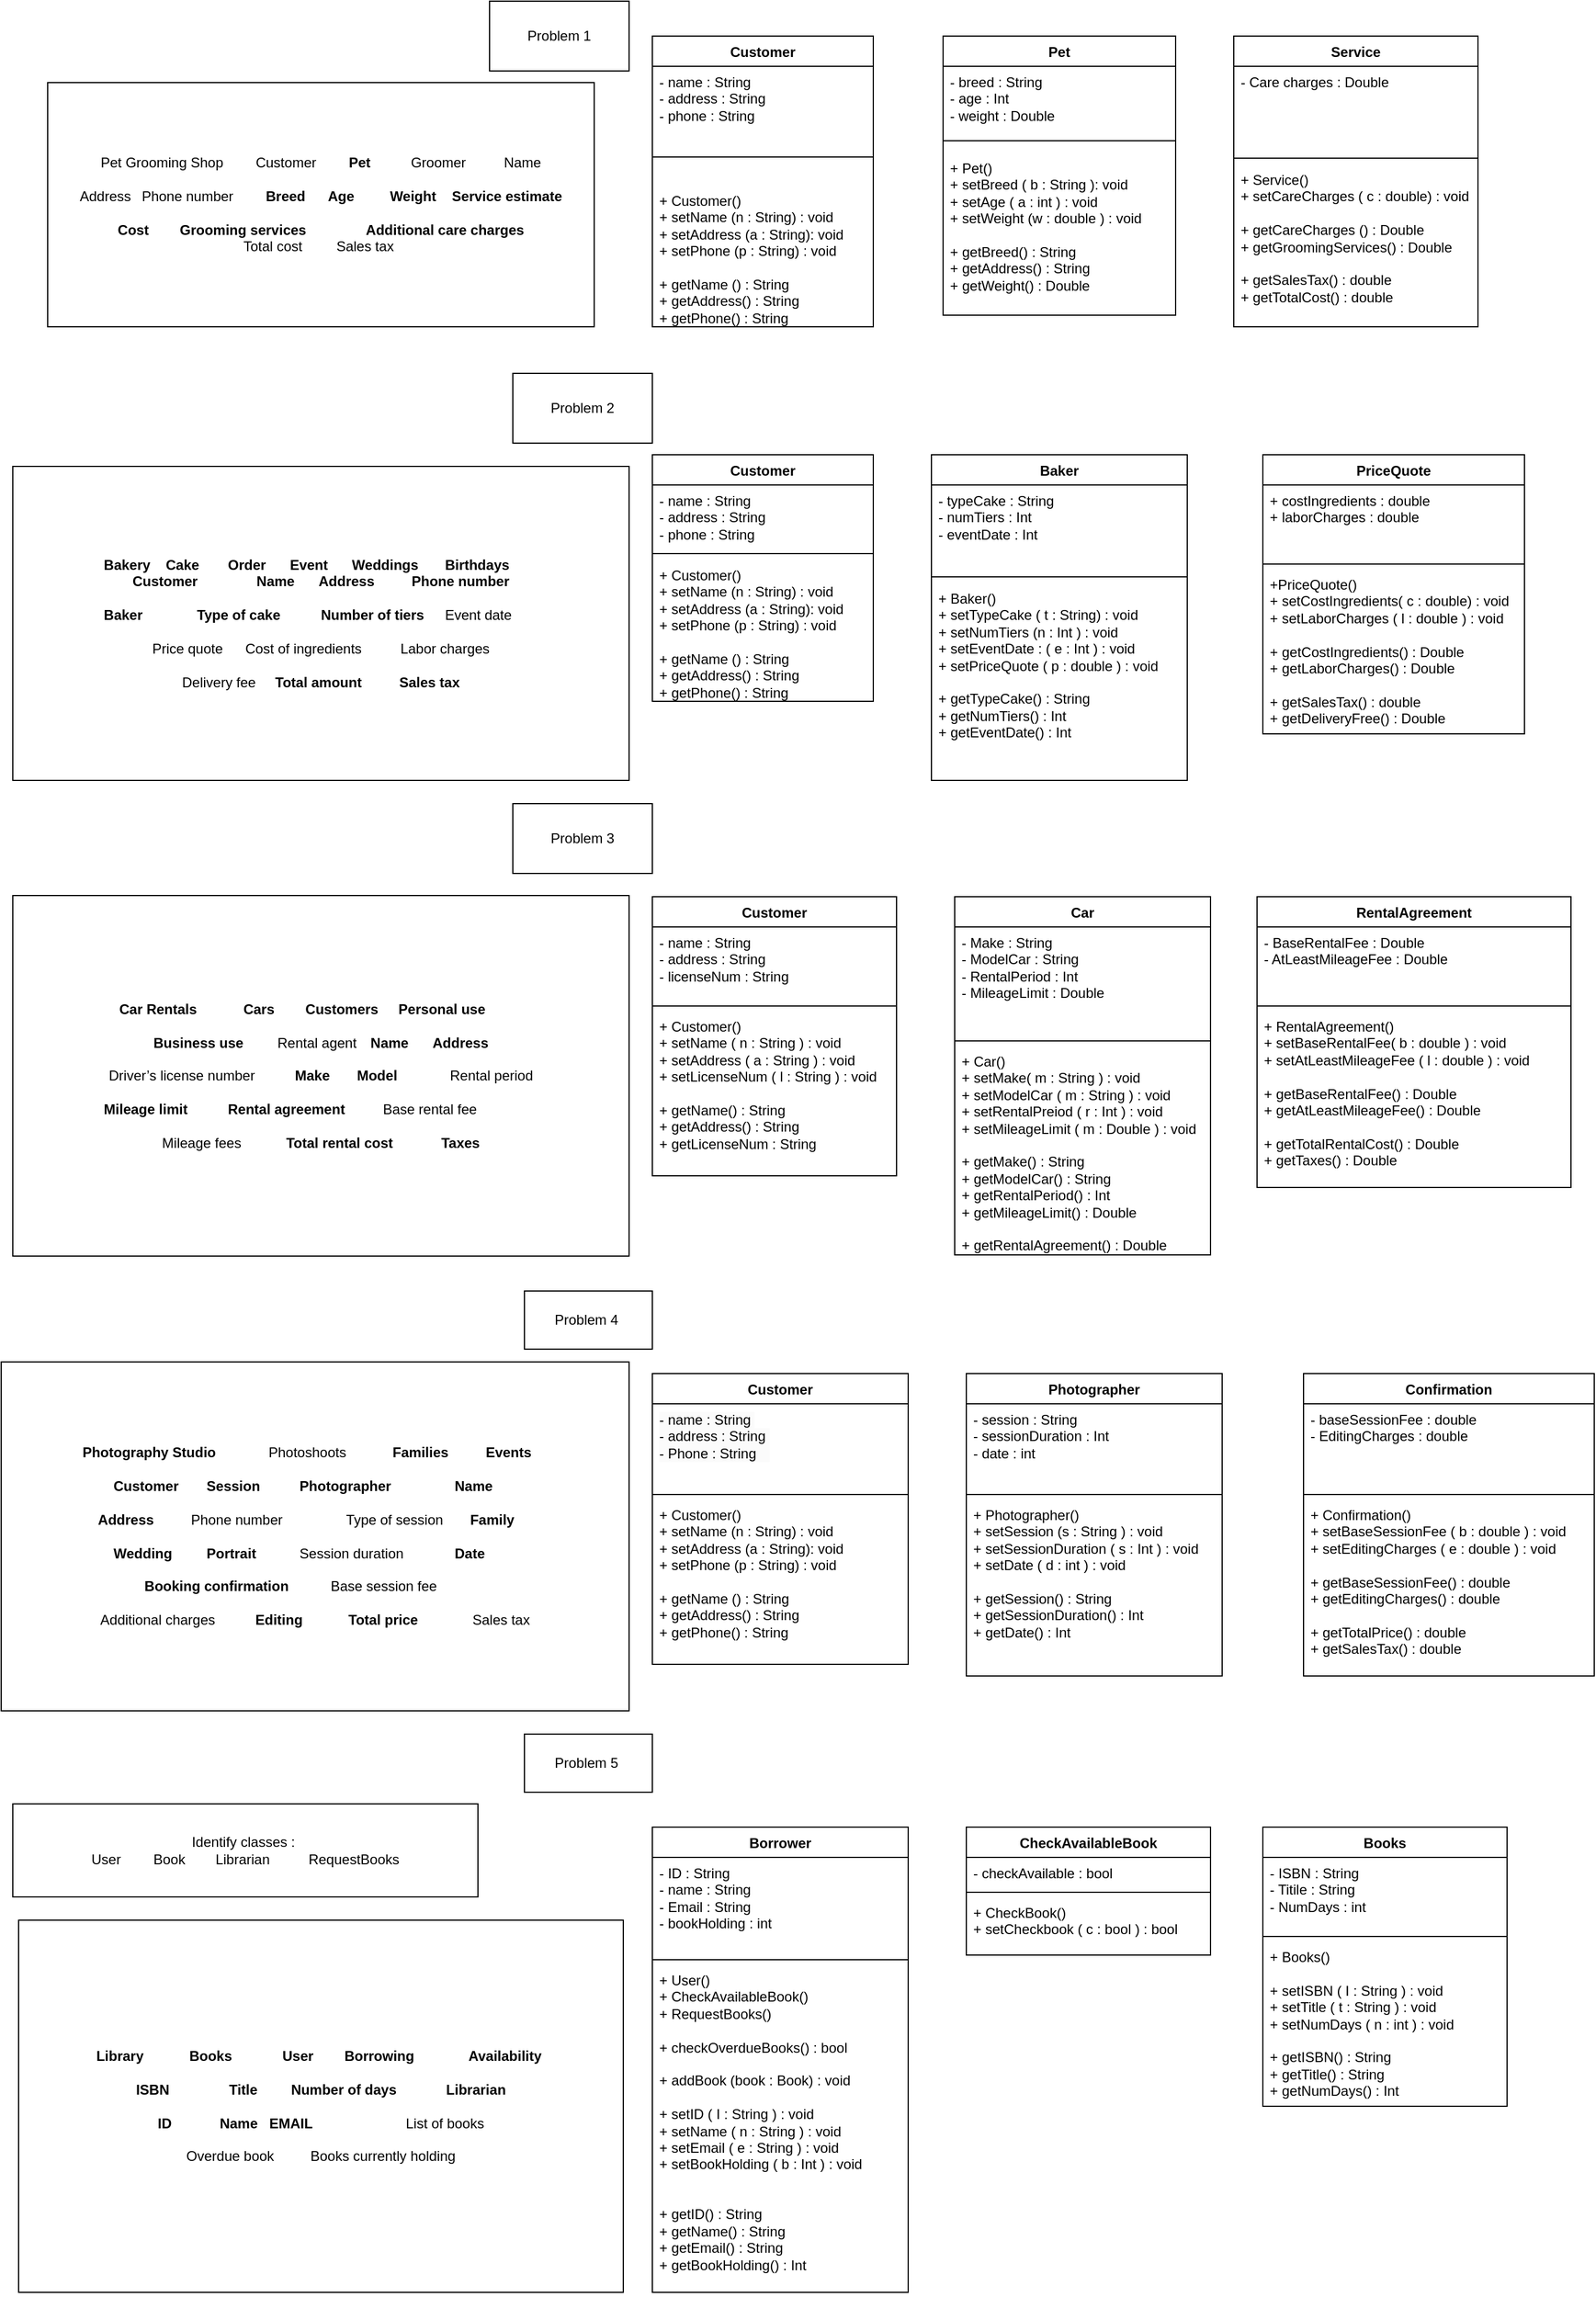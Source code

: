 <mxfile version="24.7.17">
  <diagram name="Trang-1" id="WxA1R4b5yNmjerVU3twO">
    <mxGraphModel dx="1550" dy="733" grid="1" gridSize="10" guides="1" tooltips="1" connect="1" arrows="1" fold="1" page="1" pageScale="1" pageWidth="827" pageHeight="1169" math="0" shadow="0">
      <root>
        <mxCell id="0" />
        <mxCell id="1" parent="0" />
        <mxCell id="9NUMEEZ8bmOmCa07p7i1-1" value="Customer" style="swimlane;fontStyle=1;align=center;verticalAlign=top;childLayout=stackLayout;horizontal=1;startSize=26;horizontalStack=0;resizeParent=1;resizeParentMax=0;resizeLast=0;collapsible=1;marginBottom=0;whiteSpace=wrap;html=1;" parent="1" vertex="1">
          <mxGeometry x="40" y="40" width="190" height="250" as="geometry" />
        </mxCell>
        <mxCell id="9NUMEEZ8bmOmCa07p7i1-2" value="- name : String&lt;div&gt;- address : String&amp;nbsp;&lt;/div&gt;&lt;div&gt;- phone : String&amp;nbsp;&lt;/div&gt;&lt;div&gt;&lt;br&gt;&lt;/div&gt;&lt;div&gt;&lt;br&gt;&lt;/div&gt;&lt;div&gt;&lt;br&gt;&lt;/div&gt;&lt;div&gt;&lt;br&gt;&lt;/div&gt;&lt;div&gt;&lt;br&gt;&lt;/div&gt;" style="text;strokeColor=none;fillColor=none;align=left;verticalAlign=top;spacingLeft=4;spacingRight=4;overflow=hidden;rotatable=0;points=[[0,0.5],[1,0.5]];portConstraint=eastwest;whiteSpace=wrap;html=1;" parent="9NUMEEZ8bmOmCa07p7i1-1" vertex="1">
          <mxGeometry y="26" width="190" height="54" as="geometry" />
        </mxCell>
        <mxCell id="9NUMEEZ8bmOmCa07p7i1-3" value="" style="line;strokeWidth=1;fillColor=none;align=left;verticalAlign=middle;spacingTop=-1;spacingLeft=3;spacingRight=3;rotatable=0;labelPosition=right;points=[];portConstraint=eastwest;strokeColor=inherit;" parent="9NUMEEZ8bmOmCa07p7i1-1" vertex="1">
          <mxGeometry y="80" width="190" height="48" as="geometry" />
        </mxCell>
        <mxCell id="9NUMEEZ8bmOmCa07p7i1-4" value="+ Customer()&amp;nbsp;&lt;div&gt;+ setName (n : String) : void&lt;/div&gt;&lt;div&gt;+ setAddress (a : String): void&lt;br&gt;&lt;div&gt;+ setPhone (p : String) : void&lt;/div&gt;&lt;/div&gt;&lt;div&gt;&lt;br&gt;&lt;/div&gt;&lt;div&gt;+ getName () : String&lt;/div&gt;&lt;div&gt;+ getAddress() : String&lt;/div&gt;&lt;div&gt;+ getPhone() : String&lt;/div&gt;" style="text;strokeColor=none;fillColor=none;align=left;verticalAlign=top;spacingLeft=4;spacingRight=4;overflow=hidden;rotatable=0;points=[[0,0.5],[1,0.5]];portConstraint=eastwest;whiteSpace=wrap;html=1;" parent="9NUMEEZ8bmOmCa07p7i1-1" vertex="1">
          <mxGeometry y="128" width="190" height="122" as="geometry" />
        </mxCell>
        <mxCell id="9NUMEEZ8bmOmCa07p7i1-13" value="Pet" style="swimlane;fontStyle=1;align=center;verticalAlign=top;childLayout=stackLayout;horizontal=1;startSize=26;horizontalStack=0;resizeParent=1;resizeParentMax=0;resizeLast=0;collapsible=1;marginBottom=0;whiteSpace=wrap;html=1;" parent="1" vertex="1">
          <mxGeometry x="290" y="40" width="200" height="240" as="geometry" />
        </mxCell>
        <mxCell id="9NUMEEZ8bmOmCa07p7i1-14" value="- breed : String&amp;nbsp;&lt;div&gt;- age : Int&amp;nbsp;&lt;/div&gt;&lt;div&gt;- weight : Double&lt;/div&gt;" style="text;strokeColor=none;fillColor=none;align=left;verticalAlign=top;spacingLeft=4;spacingRight=4;overflow=hidden;rotatable=0;points=[[0,0.5],[1,0.5]];portConstraint=eastwest;whiteSpace=wrap;html=1;" parent="9NUMEEZ8bmOmCa07p7i1-13" vertex="1">
          <mxGeometry y="26" width="200" height="54" as="geometry" />
        </mxCell>
        <mxCell id="9NUMEEZ8bmOmCa07p7i1-15" value="" style="line;strokeWidth=1;fillColor=none;align=left;verticalAlign=middle;spacingTop=-1;spacingLeft=3;spacingRight=3;rotatable=0;labelPosition=right;points=[];portConstraint=eastwest;strokeColor=inherit;" parent="9NUMEEZ8bmOmCa07p7i1-13" vertex="1">
          <mxGeometry y="80" width="200" height="20" as="geometry" />
        </mxCell>
        <mxCell id="9NUMEEZ8bmOmCa07p7i1-16" value="+ Pet()&amp;nbsp;&lt;div&gt;+ setBreed ( b : String ): void&lt;/div&gt;&lt;div&gt;+ setAge ( a : int ) : void&lt;/div&gt;&lt;div&gt;+ setWeight (w : double ) : void&lt;/div&gt;&lt;div&gt;&lt;br&gt;&lt;/div&gt;&lt;div&gt;+ getBreed() : String&lt;/div&gt;&lt;div&gt;+ getAddress() : String&lt;/div&gt;&lt;div&gt;+ getWeight() : Double&lt;/div&gt;" style="text;strokeColor=none;fillColor=none;align=left;verticalAlign=top;spacingLeft=4;spacingRight=4;overflow=hidden;rotatable=0;points=[[0,0.5],[1,0.5]];portConstraint=eastwest;whiteSpace=wrap;html=1;" parent="9NUMEEZ8bmOmCa07p7i1-13" vertex="1">
          <mxGeometry y="100" width="200" height="140" as="geometry" />
        </mxCell>
        <mxCell id="9NUMEEZ8bmOmCa07p7i1-17" value="Service" style="swimlane;fontStyle=1;align=center;verticalAlign=top;childLayout=stackLayout;horizontal=1;startSize=26;horizontalStack=0;resizeParent=1;resizeParentMax=0;resizeLast=0;collapsible=1;marginBottom=0;whiteSpace=wrap;html=1;" parent="1" vertex="1">
          <mxGeometry x="540" y="40" width="210" height="250" as="geometry" />
        </mxCell>
        <mxCell id="9NUMEEZ8bmOmCa07p7i1-18" value="&lt;div&gt;- Care charges : Double&lt;/div&gt;&lt;div&gt;&lt;br&gt;&lt;/div&gt;" style="text;strokeColor=none;fillColor=none;align=left;verticalAlign=top;spacingLeft=4;spacingRight=4;overflow=hidden;rotatable=0;points=[[0,0.5],[1,0.5]];portConstraint=eastwest;whiteSpace=wrap;html=1;" parent="9NUMEEZ8bmOmCa07p7i1-17" vertex="1">
          <mxGeometry y="26" width="210" height="74" as="geometry" />
        </mxCell>
        <mxCell id="9NUMEEZ8bmOmCa07p7i1-19" value="" style="line;strokeWidth=1;fillColor=none;align=left;verticalAlign=middle;spacingTop=-1;spacingLeft=3;spacingRight=3;rotatable=0;labelPosition=right;points=[];portConstraint=eastwest;strokeColor=inherit;" parent="9NUMEEZ8bmOmCa07p7i1-17" vertex="1">
          <mxGeometry y="100" width="210" height="10" as="geometry" />
        </mxCell>
        <mxCell id="9NUMEEZ8bmOmCa07p7i1-20" value="+ Service()&lt;div&gt;+ setCareCharges ( c : double) : void&lt;/div&gt;&lt;div&gt;&lt;br&gt;&lt;/div&gt;&lt;div&gt;+ getCareCharges () : Double&lt;/div&gt;&lt;div&gt;+ getGroomingServices() : Double&lt;/div&gt;&lt;div&gt;&lt;br&gt;&lt;/div&gt;&lt;div&gt;+ getSalesTax() : double&lt;/div&gt;&lt;div&gt;+ getTotalCost() : double&lt;/div&gt;" style="text;strokeColor=none;fillColor=none;align=left;verticalAlign=top;spacingLeft=4;spacingRight=4;overflow=hidden;rotatable=0;points=[[0,0.5],[1,0.5]];portConstraint=eastwest;whiteSpace=wrap;html=1;" parent="9NUMEEZ8bmOmCa07p7i1-17" vertex="1">
          <mxGeometry y="110" width="210" height="140" as="geometry" />
        </mxCell>
        <mxCell id="9NUMEEZ8bmOmCa07p7i1-21" value="Problem 2" style="whiteSpace=wrap;html=1;" parent="1" vertex="1">
          <mxGeometry x="-80" y="330" width="120" height="60" as="geometry" />
        </mxCell>
        <mxCell id="9NUMEEZ8bmOmCa07p7i1-22" value="Customer" style="swimlane;fontStyle=1;align=center;verticalAlign=top;childLayout=stackLayout;horizontal=1;startSize=26;horizontalStack=0;resizeParent=1;resizeParentMax=0;resizeLast=0;collapsible=1;marginBottom=0;whiteSpace=wrap;html=1;" parent="1" vertex="1">
          <mxGeometry x="40" y="400" width="190" height="212" as="geometry" />
        </mxCell>
        <mxCell id="9NUMEEZ8bmOmCa07p7i1-23" value="- name : String&lt;div&gt;- address : String&amp;nbsp;&lt;/div&gt;&lt;div&gt;- phone : String&amp;nbsp;&lt;/div&gt;&lt;div&gt;&lt;br&gt;&lt;/div&gt;&lt;div&gt;&lt;br&gt;&lt;/div&gt;&lt;div&gt;&lt;br&gt;&lt;/div&gt;&lt;div&gt;&lt;br&gt;&lt;/div&gt;&lt;div&gt;&lt;br&gt;&lt;/div&gt;" style="text;strokeColor=none;fillColor=none;align=left;verticalAlign=top;spacingLeft=4;spacingRight=4;overflow=hidden;rotatable=0;points=[[0,0.5],[1,0.5]];portConstraint=eastwest;whiteSpace=wrap;html=1;" parent="9NUMEEZ8bmOmCa07p7i1-22" vertex="1">
          <mxGeometry y="26" width="190" height="54" as="geometry" />
        </mxCell>
        <mxCell id="9NUMEEZ8bmOmCa07p7i1-24" value="" style="line;strokeWidth=1;fillColor=none;align=left;verticalAlign=middle;spacingTop=-1;spacingLeft=3;spacingRight=3;rotatable=0;labelPosition=right;points=[];portConstraint=eastwest;strokeColor=inherit;" parent="9NUMEEZ8bmOmCa07p7i1-22" vertex="1">
          <mxGeometry y="80" width="190" height="10" as="geometry" />
        </mxCell>
        <mxCell id="9NUMEEZ8bmOmCa07p7i1-25" value="+ Customer()&amp;nbsp;&lt;div&gt;+ setName (n : String) : void&lt;/div&gt;&lt;div&gt;+ setAddress (a : String): void&lt;br&gt;&lt;div&gt;+ setPhone (p : String) : void&lt;/div&gt;&lt;/div&gt;&lt;div&gt;&lt;br&gt;&lt;/div&gt;&lt;div&gt;+ getName () : String&lt;/div&gt;&lt;div&gt;+ getAddress() : String&lt;/div&gt;&lt;div&gt;+ getPhone() : String&lt;/div&gt;" style="text;strokeColor=none;fillColor=none;align=left;verticalAlign=top;spacingLeft=4;spacingRight=4;overflow=hidden;rotatable=0;points=[[0,0.5],[1,0.5]];portConstraint=eastwest;whiteSpace=wrap;html=1;" parent="9NUMEEZ8bmOmCa07p7i1-22" vertex="1">
          <mxGeometry y="90" width="190" height="122" as="geometry" />
        </mxCell>
        <mxCell id="9NUMEEZ8bmOmCa07p7i1-26" value="Baker" style="swimlane;fontStyle=1;align=center;verticalAlign=top;childLayout=stackLayout;horizontal=1;startSize=26;horizontalStack=0;resizeParent=1;resizeParentMax=0;resizeLast=0;collapsible=1;marginBottom=0;whiteSpace=wrap;html=1;" parent="1" vertex="1">
          <mxGeometry x="280" y="400" width="220" height="280" as="geometry" />
        </mxCell>
        <mxCell id="9NUMEEZ8bmOmCa07p7i1-27" value="- typeCake : String&lt;div&gt;- numTiers : Int&amp;nbsp;&lt;/div&gt;&lt;div&gt;- eventDate : Int&amp;nbsp;&lt;/div&gt;&lt;div&gt;&lt;br&gt;&lt;/div&gt;&lt;div&gt;&lt;br&gt;&lt;/div&gt;&lt;div&gt;&lt;br&gt;&lt;/div&gt;&lt;div&gt;&lt;br&gt;&lt;/div&gt;&lt;div&gt;&lt;br&gt;&lt;/div&gt;&lt;div&gt;&lt;br&gt;&lt;/div&gt;" style="text;strokeColor=none;fillColor=none;align=left;verticalAlign=top;spacingLeft=4;spacingRight=4;overflow=hidden;rotatable=0;points=[[0,0.5],[1,0.5]];portConstraint=eastwest;whiteSpace=wrap;html=1;" parent="9NUMEEZ8bmOmCa07p7i1-26" vertex="1">
          <mxGeometry y="26" width="220" height="74" as="geometry" />
        </mxCell>
        <mxCell id="9NUMEEZ8bmOmCa07p7i1-28" value="" style="line;strokeWidth=1;fillColor=none;align=left;verticalAlign=middle;spacingTop=-1;spacingLeft=3;spacingRight=3;rotatable=0;labelPosition=right;points=[];portConstraint=eastwest;strokeColor=inherit;" parent="9NUMEEZ8bmOmCa07p7i1-26" vertex="1">
          <mxGeometry y="100" width="220" height="10" as="geometry" />
        </mxCell>
        <mxCell id="9NUMEEZ8bmOmCa07p7i1-29" value="+ Baker()&amp;nbsp;&lt;div&gt;+ setTypeCake ( t : String) : void&lt;/div&gt;&lt;div&gt;+ setNumTiers (n : Int ) : void&amp;nbsp;&lt;/div&gt;&lt;div&gt;+ setEventDate : ( e : Int ) : void&lt;/div&gt;&lt;div&gt;+ setPriceQuote ( p : double ) : void&lt;/div&gt;&lt;div&gt;&lt;br&gt;&lt;/div&gt;&lt;div&gt;+ getTypeCake() : String&lt;/div&gt;&lt;div&gt;+ getNumTiers() : Int&amp;nbsp;&lt;/div&gt;&lt;div&gt;+ getEventDate() : Int&lt;/div&gt;&lt;div&gt;&lt;br&gt;&lt;/div&gt;&lt;div&gt;&amp;nbsp;&lt;/div&gt;" style="text;strokeColor=none;fillColor=none;align=left;verticalAlign=top;spacingLeft=4;spacingRight=4;overflow=hidden;rotatable=0;points=[[0,0.5],[1,0.5]];portConstraint=eastwest;whiteSpace=wrap;html=1;" parent="9NUMEEZ8bmOmCa07p7i1-26" vertex="1">
          <mxGeometry y="110" width="220" height="170" as="geometry" />
        </mxCell>
        <mxCell id="9NUMEEZ8bmOmCa07p7i1-30" value="PriceQuote" style="swimlane;fontStyle=1;align=center;verticalAlign=top;childLayout=stackLayout;horizontal=1;startSize=26;horizontalStack=0;resizeParent=1;resizeParentMax=0;resizeLast=0;collapsible=1;marginBottom=0;whiteSpace=wrap;html=1;" parent="1" vertex="1">
          <mxGeometry x="565" y="400" width="225" height="240" as="geometry" />
        </mxCell>
        <mxCell id="9NUMEEZ8bmOmCa07p7i1-31" value="+ costIngredients : double&amp;nbsp;&lt;div&gt;+ laborCharges : double&amp;nbsp;&lt;/div&gt;&lt;div&gt;&lt;br&gt;&lt;/div&gt;" style="text;strokeColor=none;fillColor=none;align=left;verticalAlign=top;spacingLeft=4;spacingRight=4;overflow=hidden;rotatable=0;points=[[0,0.5],[1,0.5]];portConstraint=eastwest;whiteSpace=wrap;html=1;" parent="9NUMEEZ8bmOmCa07p7i1-30" vertex="1">
          <mxGeometry y="26" width="225" height="64" as="geometry" />
        </mxCell>
        <mxCell id="9NUMEEZ8bmOmCa07p7i1-32" value="" style="line;strokeWidth=1;fillColor=none;align=left;verticalAlign=middle;spacingTop=-1;spacingLeft=3;spacingRight=3;rotatable=0;labelPosition=right;points=[];portConstraint=eastwest;strokeColor=inherit;" parent="9NUMEEZ8bmOmCa07p7i1-30" vertex="1">
          <mxGeometry y="90" width="225" height="8" as="geometry" />
        </mxCell>
        <mxCell id="9NUMEEZ8bmOmCa07p7i1-33" value="+PriceQuote()&amp;nbsp;&lt;div&gt;+ setCostIngredients( c : double) : void&lt;/div&gt;&lt;div&gt;+ setLaborCharges ( l : double ) : void&lt;/div&gt;&lt;div&gt;&lt;br&gt;&lt;/div&gt;&lt;div&gt;+ getCostIngredients() : Double&amp;nbsp;&lt;/div&gt;&lt;div&gt;+ getLaborCharges() : Double&amp;nbsp;&lt;/div&gt;&lt;div&gt;&lt;br&gt;&lt;/div&gt;&lt;div&gt;+ getSalesTax() : double&lt;/div&gt;&lt;div&gt;+ getDeliveryFree() : Double&lt;/div&gt;&lt;div&gt;&lt;br&gt;&lt;/div&gt;" style="text;strokeColor=none;fillColor=none;align=left;verticalAlign=top;spacingLeft=4;spacingRight=4;overflow=hidden;rotatable=0;points=[[0,0.5],[1,0.5]];portConstraint=eastwest;whiteSpace=wrap;html=1;" parent="9NUMEEZ8bmOmCa07p7i1-30" vertex="1">
          <mxGeometry y="98" width="225" height="142" as="geometry" />
        </mxCell>
        <mxCell id="9NUMEEZ8bmOmCa07p7i1-34" value="Problem 3" style="html=1;whiteSpace=wrap;" parent="1" vertex="1">
          <mxGeometry x="-80" y="700" width="120" height="60" as="geometry" />
        </mxCell>
        <mxCell id="9NUMEEZ8bmOmCa07p7i1-36" value="Customer" style="swimlane;fontStyle=1;align=center;verticalAlign=top;childLayout=stackLayout;horizontal=1;startSize=26;horizontalStack=0;resizeParent=1;resizeParentMax=0;resizeLast=0;collapsible=1;marginBottom=0;whiteSpace=wrap;html=1;" parent="1" vertex="1">
          <mxGeometry x="40" y="780" width="210" height="240" as="geometry" />
        </mxCell>
        <mxCell id="9NUMEEZ8bmOmCa07p7i1-37" value="- name : String&amp;nbsp;&lt;div&gt;- address : String&amp;nbsp;&lt;/div&gt;&lt;div&gt;- licenseNum : String&amp;nbsp;&lt;/div&gt;" style="text;strokeColor=none;fillColor=none;align=left;verticalAlign=top;spacingLeft=4;spacingRight=4;overflow=hidden;rotatable=0;points=[[0,0.5],[1,0.5]];portConstraint=eastwest;whiteSpace=wrap;html=1;" parent="9NUMEEZ8bmOmCa07p7i1-36" vertex="1">
          <mxGeometry y="26" width="210" height="64" as="geometry" />
        </mxCell>
        <mxCell id="9NUMEEZ8bmOmCa07p7i1-38" value="" style="line;strokeWidth=1;fillColor=none;align=left;verticalAlign=middle;spacingTop=-1;spacingLeft=3;spacingRight=3;rotatable=0;labelPosition=right;points=[];portConstraint=eastwest;strokeColor=inherit;" parent="9NUMEEZ8bmOmCa07p7i1-36" vertex="1">
          <mxGeometry y="90" width="210" height="8" as="geometry" />
        </mxCell>
        <mxCell id="9NUMEEZ8bmOmCa07p7i1-39" value="+ Customer()&amp;nbsp;&lt;div&gt;+ setName ( n : String ) : void&lt;/div&gt;&lt;div&gt;+ setAddress ( a : String ) : void&amp;nbsp;&lt;/div&gt;&lt;div&gt;+ setLicenseNum ( l : String ) : void&amp;nbsp;&lt;/div&gt;&lt;div&gt;&lt;br&gt;&lt;/div&gt;&lt;div&gt;+ getName() : String&amp;nbsp;&lt;/div&gt;&lt;div&gt;+ getAddress() : String&amp;nbsp;&lt;/div&gt;&lt;div&gt;+ getLicenseNum : String&lt;/div&gt;" style="text;strokeColor=none;fillColor=none;align=left;verticalAlign=top;spacingLeft=4;spacingRight=4;overflow=hidden;rotatable=0;points=[[0,0.5],[1,0.5]];portConstraint=eastwest;whiteSpace=wrap;html=1;" parent="9NUMEEZ8bmOmCa07p7i1-36" vertex="1">
          <mxGeometry y="98" width="210" height="142" as="geometry" />
        </mxCell>
        <mxCell id="9NUMEEZ8bmOmCa07p7i1-40" value="Car" style="swimlane;fontStyle=1;align=center;verticalAlign=top;childLayout=stackLayout;horizontal=1;startSize=26;horizontalStack=0;resizeParent=1;resizeParentMax=0;resizeLast=0;collapsible=1;marginBottom=0;whiteSpace=wrap;html=1;" parent="1" vertex="1">
          <mxGeometry x="300" y="780" width="220" height="308" as="geometry" />
        </mxCell>
        <mxCell id="9NUMEEZ8bmOmCa07p7i1-41" value="- Make : String&lt;div&gt;- ModelCar : String&lt;div&gt;- RentalPeriod : Int&lt;/div&gt;&lt;div&gt;- MileageLimit : Double&amp;nbsp;&lt;/div&gt;&lt;div&gt;&lt;br&gt;&lt;/div&gt;&lt;/div&gt;" style="text;strokeColor=none;fillColor=none;align=left;verticalAlign=top;spacingLeft=4;spacingRight=4;overflow=hidden;rotatable=0;points=[[0,0.5],[1,0.5]];portConstraint=eastwest;whiteSpace=wrap;html=1;" parent="9NUMEEZ8bmOmCa07p7i1-40" vertex="1">
          <mxGeometry y="26" width="220" height="94" as="geometry" />
        </mxCell>
        <mxCell id="9NUMEEZ8bmOmCa07p7i1-42" value="" style="line;strokeWidth=1;fillColor=none;align=left;verticalAlign=middle;spacingTop=-1;spacingLeft=3;spacingRight=3;rotatable=0;labelPosition=right;points=[];portConstraint=eastwest;strokeColor=inherit;" parent="9NUMEEZ8bmOmCa07p7i1-40" vertex="1">
          <mxGeometry y="120" width="220" height="8" as="geometry" />
        </mxCell>
        <mxCell id="9NUMEEZ8bmOmCa07p7i1-43" value="+ Car()&amp;nbsp;&lt;div&gt;+ setMake( m : String ) : void&amp;nbsp;&lt;/div&gt;&lt;div&gt;+ setModelCar ( m : String ) : void&lt;/div&gt;&lt;div&gt;+ setRentalPreiod ( r : Int ) : void&amp;nbsp;&lt;/div&gt;&lt;div&gt;+ setMileageLimit ( m : Double ) : void&lt;/div&gt;&lt;div&gt;&lt;br&gt;&lt;/div&gt;&lt;div&gt;+ getMake() : String&amp;nbsp;&lt;/div&gt;&lt;div&gt;+ getModelCar() : String&amp;nbsp;&lt;/div&gt;&lt;div&gt;+ getRentalPeriod() : Int&amp;nbsp;&lt;/div&gt;&lt;div&gt;+ getMileageLimit() : Double&lt;/div&gt;&lt;div&gt;&lt;br&gt;&lt;/div&gt;&lt;div&gt;+ getRentalAgreement() : Double&amp;nbsp;&lt;/div&gt;" style="text;strokeColor=none;fillColor=none;align=left;verticalAlign=top;spacingLeft=4;spacingRight=4;overflow=hidden;rotatable=0;points=[[0,0.5],[1,0.5]];portConstraint=eastwest;whiteSpace=wrap;html=1;" parent="9NUMEEZ8bmOmCa07p7i1-40" vertex="1">
          <mxGeometry y="128" width="220" height="180" as="geometry" />
        </mxCell>
        <mxCell id="9NUMEEZ8bmOmCa07p7i1-44" value="RentalAgreement" style="swimlane;fontStyle=1;align=center;verticalAlign=top;childLayout=stackLayout;horizontal=1;startSize=26;horizontalStack=0;resizeParent=1;resizeParentMax=0;resizeLast=0;collapsible=1;marginBottom=0;whiteSpace=wrap;html=1;" parent="1" vertex="1">
          <mxGeometry x="560" y="780" width="270" height="250" as="geometry" />
        </mxCell>
        <mxCell id="9NUMEEZ8bmOmCa07p7i1-45" value="- BaseRentalFee : Double&amp;nbsp;&lt;div&gt;- AtLeastMileageFee : Double&amp;nbsp;&lt;/div&gt;&lt;div&gt;&lt;br&gt;&lt;/div&gt;" style="text;strokeColor=none;fillColor=none;align=left;verticalAlign=top;spacingLeft=4;spacingRight=4;overflow=hidden;rotatable=0;points=[[0,0.5],[1,0.5]];portConstraint=eastwest;whiteSpace=wrap;html=1;" parent="9NUMEEZ8bmOmCa07p7i1-44" vertex="1">
          <mxGeometry y="26" width="270" height="64" as="geometry" />
        </mxCell>
        <mxCell id="9NUMEEZ8bmOmCa07p7i1-46" value="" style="line;strokeWidth=1;fillColor=none;align=left;verticalAlign=middle;spacingTop=-1;spacingLeft=3;spacingRight=3;rotatable=0;labelPosition=right;points=[];portConstraint=eastwest;strokeColor=inherit;" parent="9NUMEEZ8bmOmCa07p7i1-44" vertex="1">
          <mxGeometry y="90" width="270" height="8" as="geometry" />
        </mxCell>
        <mxCell id="9NUMEEZ8bmOmCa07p7i1-47" value="+ RentalAgreement()&amp;nbsp;&lt;div&gt;+ setBaseRentalFee( b : double ) : void&lt;/div&gt;&lt;div&gt;+ setAtLeastMileageFee ( l : double ) : void&lt;/div&gt;&lt;div&gt;&lt;br&gt;&lt;/div&gt;&lt;div&gt;+ getBaseRentalFee() : Double&lt;/div&gt;&lt;div&gt;+ getAtLeastMileageFee() : Double&amp;nbsp;&lt;/div&gt;&lt;div&gt;&lt;br&gt;&lt;/div&gt;&lt;div&gt;+ getTotalRentalCost() : Double&lt;/div&gt;&lt;div&gt;+ getTaxes() : Double&amp;nbsp;&lt;/div&gt;" style="text;strokeColor=none;fillColor=none;align=left;verticalAlign=top;spacingLeft=4;spacingRight=4;overflow=hidden;rotatable=0;points=[[0,0.5],[1,0.5]];portConstraint=eastwest;whiteSpace=wrap;html=1;" parent="9NUMEEZ8bmOmCa07p7i1-44" vertex="1">
          <mxGeometry y="98" width="270" height="152" as="geometry" />
        </mxCell>
        <mxCell id="9NUMEEZ8bmOmCa07p7i1-48" value="Problem 4&amp;nbsp;" style="html=1;whiteSpace=wrap;" parent="1" vertex="1">
          <mxGeometry x="-70" y="1119" width="110" height="50" as="geometry" />
        </mxCell>
        <mxCell id="9NUMEEZ8bmOmCa07p7i1-49" value="Customer" style="swimlane;fontStyle=1;align=center;verticalAlign=top;childLayout=stackLayout;horizontal=1;startSize=26;horizontalStack=0;resizeParent=1;resizeParentMax=0;resizeLast=0;collapsible=1;marginBottom=0;whiteSpace=wrap;html=1;" parent="1" vertex="1">
          <mxGeometry x="40" y="1190" width="220" height="250" as="geometry" />
        </mxCell>
        <mxCell id="9NUMEEZ8bmOmCa07p7i1-50" value="&lt;span style=&quot;color: rgb(0, 0, 0); font-family: Helvetica; font-size: 12px; font-style: normal; font-variant-ligatures: normal; font-variant-caps: normal; font-weight: 400; letter-spacing: normal; orphans: 2; text-align: left; text-indent: 0px; text-transform: none; widows: 2; word-spacing: 0px; -webkit-text-stroke-width: 0px; white-space: normal; background-color: rgb(251, 251, 251); text-decoration-thickness: initial; text-decoration-style: initial; text-decoration-color: initial; display: inline !important; float: none;&quot;&gt;- name : String&amp;nbsp;&lt;/span&gt;&lt;div style=&quot;forced-color-adjust: none; color: rgb(0, 0, 0); font-family: Helvetica; font-size: 12px; font-style: normal; font-variant-ligatures: normal; font-variant-caps: normal; font-weight: 400; letter-spacing: normal; orphans: 2; text-align: left; text-indent: 0px; text-transform: none; widows: 2; word-spacing: 0px; -webkit-text-stroke-width: 0px; white-space: normal; background-color: rgb(251, 251, 251); text-decoration-thickness: initial; text-decoration-style: initial; text-decoration-color: initial;&quot;&gt;- address : String&amp;nbsp;&lt;/div&gt;&lt;div style=&quot;forced-color-adjust: none; color: rgb(0, 0, 0); font-family: Helvetica; font-size: 12px; font-style: normal; font-variant-ligatures: normal; font-variant-caps: normal; font-weight: 400; letter-spacing: normal; orphans: 2; text-align: left; text-indent: 0px; text-transform: none; widows: 2; word-spacing: 0px; -webkit-text-stroke-width: 0px; white-space: normal; background-color: rgb(251, 251, 251); text-decoration-thickness: initial; text-decoration-style: initial; text-decoration-color: initial;&quot;&gt;- Phone : String&amp;nbsp;&amp;nbsp;&lt;/div&gt;&lt;div&gt;&lt;br&gt;&lt;/div&gt;" style="text;strokeColor=none;fillColor=none;align=left;verticalAlign=top;spacingLeft=4;spacingRight=4;overflow=hidden;rotatable=0;points=[[0,0.5],[1,0.5]];portConstraint=eastwest;whiteSpace=wrap;html=1;" parent="9NUMEEZ8bmOmCa07p7i1-49" vertex="1">
          <mxGeometry y="26" width="220" height="74" as="geometry" />
        </mxCell>
        <mxCell id="9NUMEEZ8bmOmCa07p7i1-51" value="" style="line;strokeWidth=1;fillColor=none;align=left;verticalAlign=middle;spacingTop=-1;spacingLeft=3;spacingRight=3;rotatable=0;labelPosition=right;points=[];portConstraint=eastwest;strokeColor=inherit;" parent="9NUMEEZ8bmOmCa07p7i1-49" vertex="1">
          <mxGeometry y="100" width="220" height="8" as="geometry" />
        </mxCell>
        <mxCell id="9NUMEEZ8bmOmCa07p7i1-52" value="+ Customer()&amp;nbsp;&lt;div&gt;+ setName (n : String) : void&lt;/div&gt;&lt;div&gt;+ setAddress (a : String): void&lt;br&gt;&lt;div&gt;+ setPhone (p : String) : void&lt;/div&gt;&lt;/div&gt;&lt;div&gt;&lt;br&gt;&lt;/div&gt;&lt;div&gt;+ getName () : String&lt;/div&gt;&lt;div&gt;+ getAddress() : String&lt;/div&gt;&lt;div&gt;+ getPhone() : String&lt;/div&gt;" style="text;strokeColor=none;fillColor=none;align=left;verticalAlign=top;spacingLeft=4;spacingRight=4;overflow=hidden;rotatable=0;points=[[0,0.5],[1,0.5]];portConstraint=eastwest;whiteSpace=wrap;html=1;" parent="9NUMEEZ8bmOmCa07p7i1-49" vertex="1">
          <mxGeometry y="108" width="220" height="142" as="geometry" />
        </mxCell>
        <mxCell id="9NUMEEZ8bmOmCa07p7i1-54" value="Photographer" style="swimlane;fontStyle=1;align=center;verticalAlign=top;childLayout=stackLayout;horizontal=1;startSize=26;horizontalStack=0;resizeParent=1;resizeParentMax=0;resizeLast=0;collapsible=1;marginBottom=0;whiteSpace=wrap;html=1;" parent="1" vertex="1">
          <mxGeometry x="310" y="1190" width="220" height="260" as="geometry" />
        </mxCell>
        <mxCell id="9NUMEEZ8bmOmCa07p7i1-55" value="- session : String&lt;div&gt;- sessionDuration : Int&amp;nbsp;&lt;/div&gt;&lt;div&gt;- date : int&amp;nbsp;&lt;/div&gt;" style="text;strokeColor=none;fillColor=none;align=left;verticalAlign=top;spacingLeft=4;spacingRight=4;overflow=hidden;rotatable=0;points=[[0,0.5],[1,0.5]];portConstraint=eastwest;whiteSpace=wrap;html=1;" parent="9NUMEEZ8bmOmCa07p7i1-54" vertex="1">
          <mxGeometry y="26" width="220" height="74" as="geometry" />
        </mxCell>
        <mxCell id="9NUMEEZ8bmOmCa07p7i1-56" value="" style="line;strokeWidth=1;fillColor=none;align=left;verticalAlign=middle;spacingTop=-1;spacingLeft=3;spacingRight=3;rotatable=0;labelPosition=right;points=[];portConstraint=eastwest;strokeColor=inherit;" parent="9NUMEEZ8bmOmCa07p7i1-54" vertex="1">
          <mxGeometry y="100" width="220" height="8" as="geometry" />
        </mxCell>
        <mxCell id="9NUMEEZ8bmOmCa07p7i1-57" value="+ Photographer()&amp;nbsp;&lt;div&gt;+ setSession (s : String ) : void&lt;/div&gt;&lt;div&gt;+ setSessionDuration ( s : Int ) : void&lt;/div&gt;&lt;div&gt;+ setDate ( d : int ) : void&amp;nbsp;&amp;nbsp;&lt;/div&gt;&lt;div&gt;&lt;br&gt;&lt;/div&gt;&lt;div&gt;+ getSession() : String&lt;/div&gt;&lt;div&gt;+ getSessionDuration() : Int&lt;/div&gt;&lt;div&gt;+ getDate() : Int&amp;nbsp;&amp;nbsp;&lt;/div&gt;&lt;div&gt;&lt;br&gt;&lt;/div&gt;&lt;div&gt;&lt;br&gt;&lt;/div&gt;" style="text;strokeColor=none;fillColor=none;align=left;verticalAlign=top;spacingLeft=4;spacingRight=4;overflow=hidden;rotatable=0;points=[[0,0.5],[1,0.5]];portConstraint=eastwest;whiteSpace=wrap;html=1;" parent="9NUMEEZ8bmOmCa07p7i1-54" vertex="1">
          <mxGeometry y="108" width="220" height="152" as="geometry" />
        </mxCell>
        <mxCell id="9NUMEEZ8bmOmCa07p7i1-58" value="Confirmation" style="swimlane;fontStyle=1;align=center;verticalAlign=top;childLayout=stackLayout;horizontal=1;startSize=26;horizontalStack=0;resizeParent=1;resizeParentMax=0;resizeLast=0;collapsible=1;marginBottom=0;whiteSpace=wrap;html=1;" parent="1" vertex="1">
          <mxGeometry x="600" y="1190" width="250" height="260" as="geometry" />
        </mxCell>
        <mxCell id="9NUMEEZ8bmOmCa07p7i1-59" value="- baseSessionFee : double&lt;div&gt;- EditingCharges : double&amp;nbsp;&lt;/div&gt;&lt;div&gt;&lt;br&gt;&lt;/div&gt;" style="text;strokeColor=none;fillColor=none;align=left;verticalAlign=top;spacingLeft=4;spacingRight=4;overflow=hidden;rotatable=0;points=[[0,0.5],[1,0.5]];portConstraint=eastwest;whiteSpace=wrap;html=1;" parent="9NUMEEZ8bmOmCa07p7i1-58" vertex="1">
          <mxGeometry y="26" width="250" height="74" as="geometry" />
        </mxCell>
        <mxCell id="9NUMEEZ8bmOmCa07p7i1-60" value="" style="line;strokeWidth=1;fillColor=none;align=left;verticalAlign=middle;spacingTop=-1;spacingLeft=3;spacingRight=3;rotatable=0;labelPosition=right;points=[];portConstraint=eastwest;strokeColor=inherit;" parent="9NUMEEZ8bmOmCa07p7i1-58" vertex="1">
          <mxGeometry y="100" width="250" height="8" as="geometry" />
        </mxCell>
        <mxCell id="9NUMEEZ8bmOmCa07p7i1-61" value="+ Confirmation()&amp;nbsp;&lt;div&gt;+ setBaseSessionFee ( b : double ) : void&amp;nbsp;&lt;/div&gt;&lt;div&gt;+ setEditingCharges ( e : double ) : void&lt;/div&gt;&lt;div&gt;&lt;br&gt;&lt;/div&gt;&lt;div&gt;+ getBaseSessionFee() : double&lt;/div&gt;&lt;div&gt;+ getEditingCharges() : double&lt;/div&gt;&lt;div&gt;&lt;br&gt;&lt;/div&gt;&lt;div&gt;+ getTotalPrice() : double&amp;nbsp;&lt;/div&gt;&lt;div&gt;+ getSalesTax() : double&lt;/div&gt;" style="text;strokeColor=none;fillColor=none;align=left;verticalAlign=top;spacingLeft=4;spacingRight=4;overflow=hidden;rotatable=0;points=[[0,0.5],[1,0.5]];portConstraint=eastwest;whiteSpace=wrap;html=1;" parent="9NUMEEZ8bmOmCa07p7i1-58" vertex="1">
          <mxGeometry y="108" width="250" height="152" as="geometry" />
        </mxCell>
        <mxCell id="9NUMEEZ8bmOmCa07p7i1-62" value="Problem 5&amp;nbsp;" style="html=1;whiteSpace=wrap;" parent="1" vertex="1">
          <mxGeometry x="-70" y="1500" width="110" height="50" as="geometry" />
        </mxCell>
        <mxCell id="9NUMEEZ8bmOmCa07p7i1-63" value="Borrower" style="swimlane;fontStyle=1;align=center;verticalAlign=top;childLayout=stackLayout;horizontal=1;startSize=26;horizontalStack=0;resizeParent=1;resizeParentMax=0;resizeLast=0;collapsible=1;marginBottom=0;whiteSpace=wrap;html=1;" parent="1" vertex="1">
          <mxGeometry x="40" y="1580" width="220" height="400" as="geometry" />
        </mxCell>
        <mxCell id="9NUMEEZ8bmOmCa07p7i1-64" value="- ID : String&amp;nbsp;&lt;div&gt;- name : String&amp;nbsp;&lt;/div&gt;&lt;div&gt;- Email : String&amp;nbsp;&lt;/div&gt;&lt;div&gt;- bookHolding : int&amp;nbsp;&lt;/div&gt;" style="text;strokeColor=none;fillColor=none;align=left;verticalAlign=top;spacingLeft=4;spacingRight=4;overflow=hidden;rotatable=0;points=[[0,0.5],[1,0.5]];portConstraint=eastwest;whiteSpace=wrap;html=1;" parent="9NUMEEZ8bmOmCa07p7i1-63" vertex="1">
          <mxGeometry y="26" width="220" height="84" as="geometry" />
        </mxCell>
        <mxCell id="9NUMEEZ8bmOmCa07p7i1-65" value="" style="line;strokeWidth=1;fillColor=none;align=left;verticalAlign=middle;spacingTop=-1;spacingLeft=3;spacingRight=3;rotatable=0;labelPosition=right;points=[];portConstraint=eastwest;strokeColor=inherit;" parent="9NUMEEZ8bmOmCa07p7i1-63" vertex="1">
          <mxGeometry y="110" width="220" height="8" as="geometry" />
        </mxCell>
        <mxCell id="9NUMEEZ8bmOmCa07p7i1-66" value="+ User()&lt;div&gt;+ CheckAvailableBook()&amp;nbsp;&lt;/div&gt;&lt;div&gt;+ RequestBooks()&amp;nbsp;&lt;/div&gt;&lt;div&gt;&lt;br&gt;&lt;/div&gt;&lt;div&gt;+ checkOverdueBooks() : bool&lt;/div&gt;&lt;div&gt;&lt;br&gt;&lt;/div&gt;&lt;div&gt;+&amp;nbsp;&lt;span style=&quot;background-color: initial;&quot;&gt;addBook (book : Book) : void&amp;nbsp;&lt;/span&gt;&lt;/div&gt;&lt;div&gt;&amp;nbsp;&lt;div&gt;+ setID ( I : String ) : void&lt;/div&gt;&lt;div&gt;+ setName ( n : String ) : void&amp;nbsp;&lt;/div&gt;&lt;div&gt;+ setEmail ( e : String ) : void&amp;nbsp;&lt;/div&gt;&lt;div&gt;+ setBookHolding ( b : Int ) : void&amp;nbsp;&lt;/div&gt;&lt;div&gt;&lt;br&gt;&lt;/div&gt;&lt;div&gt;&lt;br&gt;&lt;/div&gt;&lt;div&gt;+ getID() : String&lt;/div&gt;&lt;div&gt;+ getName() : String&amp;nbsp;&lt;/div&gt;&lt;div&gt;+ getEmail() : String&amp;nbsp;&lt;/div&gt;&lt;div&gt;+ getBookHolding() : Int&lt;/div&gt;&lt;/div&gt;" style="text;strokeColor=none;fillColor=none;align=left;verticalAlign=top;spacingLeft=4;spacingRight=4;overflow=hidden;rotatable=0;points=[[0,0.5],[1,0.5]];portConstraint=eastwest;whiteSpace=wrap;html=1;" parent="9NUMEEZ8bmOmCa07p7i1-63" vertex="1">
          <mxGeometry y="118" width="220" height="282" as="geometry" />
        </mxCell>
        <mxCell id="9NUMEEZ8bmOmCa07p7i1-67" value="CheckAvailableBook" style="swimlane;fontStyle=1;align=center;verticalAlign=top;childLayout=stackLayout;horizontal=1;startSize=26;horizontalStack=0;resizeParent=1;resizeParentMax=0;resizeLast=0;collapsible=1;marginBottom=0;whiteSpace=wrap;html=1;" parent="1" vertex="1">
          <mxGeometry x="310" y="1580" width="210" height="110" as="geometry" />
        </mxCell>
        <mxCell id="9NUMEEZ8bmOmCa07p7i1-68" value="- checkAvailable : bool&amp;nbsp;" style="text;strokeColor=none;fillColor=none;align=left;verticalAlign=top;spacingLeft=4;spacingRight=4;overflow=hidden;rotatable=0;points=[[0,0.5],[1,0.5]];portConstraint=eastwest;whiteSpace=wrap;html=1;" parent="9NUMEEZ8bmOmCa07p7i1-67" vertex="1">
          <mxGeometry y="26" width="210" height="26" as="geometry" />
        </mxCell>
        <mxCell id="9NUMEEZ8bmOmCa07p7i1-69" value="" style="line;strokeWidth=1;fillColor=none;align=left;verticalAlign=middle;spacingTop=-1;spacingLeft=3;spacingRight=3;rotatable=0;labelPosition=right;points=[];portConstraint=eastwest;strokeColor=inherit;" parent="9NUMEEZ8bmOmCa07p7i1-67" vertex="1">
          <mxGeometry y="52" width="210" height="8" as="geometry" />
        </mxCell>
        <mxCell id="9NUMEEZ8bmOmCa07p7i1-70" value="+ CheckBook()&amp;nbsp;&lt;div&gt;+ setCheckbook ( c : bool ) : bool&amp;nbsp;&lt;/div&gt;" style="text;strokeColor=none;fillColor=none;align=left;verticalAlign=top;spacingLeft=4;spacingRight=4;overflow=hidden;rotatable=0;points=[[0,0.5],[1,0.5]];portConstraint=eastwest;whiteSpace=wrap;html=1;" parent="9NUMEEZ8bmOmCa07p7i1-67" vertex="1">
          <mxGeometry y="60" width="210" height="50" as="geometry" />
        </mxCell>
        <mxCell id="9NUMEEZ8bmOmCa07p7i1-71" value="Books" style="swimlane;fontStyle=1;align=center;verticalAlign=top;childLayout=stackLayout;horizontal=1;startSize=26;horizontalStack=0;resizeParent=1;resizeParentMax=0;resizeLast=0;collapsible=1;marginBottom=0;whiteSpace=wrap;html=1;" parent="1" vertex="1">
          <mxGeometry x="565" y="1580" width="210" height="240" as="geometry" />
        </mxCell>
        <mxCell id="9NUMEEZ8bmOmCa07p7i1-72" value="- ISBN : String&amp;nbsp;&lt;div&gt;- Titile : String&amp;nbsp;&lt;/div&gt;&lt;div&gt;- NumDays : int&amp;nbsp;&lt;/div&gt;" style="text;strokeColor=none;fillColor=none;align=left;verticalAlign=top;spacingLeft=4;spacingRight=4;overflow=hidden;rotatable=0;points=[[0,0.5],[1,0.5]];portConstraint=eastwest;whiteSpace=wrap;html=1;" parent="9NUMEEZ8bmOmCa07p7i1-71" vertex="1">
          <mxGeometry y="26" width="210" height="64" as="geometry" />
        </mxCell>
        <mxCell id="9NUMEEZ8bmOmCa07p7i1-73" value="" style="line;strokeWidth=1;fillColor=none;align=left;verticalAlign=middle;spacingTop=-1;spacingLeft=3;spacingRight=3;rotatable=0;labelPosition=right;points=[];portConstraint=eastwest;strokeColor=inherit;" parent="9NUMEEZ8bmOmCa07p7i1-71" vertex="1">
          <mxGeometry y="90" width="210" height="8" as="geometry" />
        </mxCell>
        <mxCell id="9NUMEEZ8bmOmCa07p7i1-74" value="+ Books()&amp;nbsp;&lt;div&gt;&lt;br&gt;&lt;/div&gt;&lt;div&gt;+ setISBN ( I : String ) : void&amp;nbsp;&lt;/div&gt;&lt;div&gt;+ setTitle ( t : String ) : void&amp;nbsp;&lt;/div&gt;&lt;div&gt;+ setNumDays ( n : int ) : void&amp;nbsp;&lt;/div&gt;&lt;div&gt;&lt;br&gt;&lt;/div&gt;&lt;div&gt;+ getISBN() : String&lt;/div&gt;&lt;div&gt;+ getTitle() : String&amp;nbsp;&lt;/div&gt;&lt;div&gt;+ getNumDays() : Int&amp;nbsp;&lt;/div&gt;" style="text;strokeColor=none;fillColor=none;align=left;verticalAlign=top;spacingLeft=4;spacingRight=4;overflow=hidden;rotatable=0;points=[[0,0.5],[1,0.5]];portConstraint=eastwest;whiteSpace=wrap;html=1;" parent="9NUMEEZ8bmOmCa07p7i1-71" vertex="1">
          <mxGeometry y="98" width="210" height="142" as="geometry" />
        </mxCell>
        <mxCell id="1xUjYdFHHih4tiuGRQLG-1" value="Identify classes :&amp;nbsp;&lt;div&gt;User&amp;nbsp;&lt;span style=&quot;white-space: pre;&quot;&gt;&#x9;&lt;/span&gt;Book&amp;nbsp;&lt;span style=&quot;white-space: pre;&quot;&gt;&#x9;&lt;/span&gt;Librarian&amp;nbsp;&lt;span style=&quot;white-space: pre;&quot;&gt;&#x9;&lt;/span&gt;&lt;span style=&quot;white-space: pre;&quot;&gt;&#x9;&lt;/span&gt;RequestBooks&lt;/div&gt;" style="whiteSpace=wrap;html=1;" parent="1" vertex="1">
          <mxGeometry x="-510" y="1560" width="400" height="80" as="geometry" />
        </mxCell>
        <mxCell id="1xUjYdFHHih4tiuGRQLG-2" value="Problem 1" style="rounded=0;whiteSpace=wrap;html=1;" parent="1" vertex="1">
          <mxGeometry x="-100" y="10" width="120" height="60" as="geometry" />
        </mxCell>
        <mxCell id="1xUjYdFHHih4tiuGRQLG-3" value="Pet Grooming Shop&amp;nbsp; &amp;nbsp;&lt;span style=&quot;white-space: pre;&quot;&gt;&#x9;&lt;/span&gt;Customer&amp;nbsp;&lt;span style=&quot;white-space: pre;&quot;&gt;&#x9;&lt;/span&gt;&lt;strong&gt;Pet&amp;nbsp;&lt;span style=&quot;white-space: pre;&quot;&gt;&#x9;&lt;/span&gt;&lt;span style=&quot;white-space: pre;&quot;&gt;&#x9;&lt;/span&gt;&lt;/strong&gt;Groomer&lt;span style=&quot;white-space: pre;&quot;&gt;&#x9;&lt;/span&gt;&lt;span style=&quot;white-space: pre;&quot;&gt;&#x9;&lt;/span&gt;Name&lt;div&gt;&lt;br&gt;&lt;/div&gt;&lt;div&gt;Address&lt;span style=&quot;white-space: pre;&quot;&gt;&#x9;&lt;/span&gt;&lt;span style=&quot;background-color: initial;&quot;&gt;Phone number&amp;nbsp;&lt;span style=&quot;white-space: pre;&quot;&gt;&#x9;&lt;/span&gt;&lt;/span&gt;&lt;strong style=&quot;background-color: initial;&quot;&gt;Breed&lt;span style=&quot;white-space: pre;&quot;&gt;&#x9;&lt;/span&gt;&lt;/strong&gt;&lt;strong style=&quot;background-color: initial;&quot;&gt;Age&amp;nbsp;&lt;span style=&quot;white-space: pre;&quot;&gt;&#x9;&lt;/span&gt;&lt;/strong&gt;&lt;strong style=&quot;background-color: initial;&quot;&gt;Weight&lt;span style=&quot;white-space: pre;&quot;&gt;&#x9;&lt;/span&gt;&lt;/strong&gt;&lt;strong style=&quot;background-color: initial;&quot;&gt;Service estimate&lt;/strong&gt;&lt;br&gt;&lt;/div&gt;&lt;div&gt;&lt;strong style=&quot;background-color: initial;&quot;&gt;&lt;br&gt;&lt;/strong&gt;&lt;/div&gt;&lt;div&gt;&lt;strong&gt;Cost&lt;span style=&quot;white-space: pre;&quot;&gt;&#x9;&lt;/span&gt;&lt;/strong&gt;&lt;strong style=&quot;background-color: initial;&quot;&gt;Grooming services&lt;span style=&quot;white-space: pre;&quot;&gt;&#x9;&lt;/span&gt;&lt;span style=&quot;white-space: pre;&quot;&gt;&#x9;&lt;/span&gt;&lt;/strong&gt;&lt;strong style=&quot;background-color: initial;&quot;&gt;Additional care charges&lt;/strong&gt;&lt;strong style=&quot;background-color: initial;&quot;&gt;&lt;br&gt;&lt;/strong&gt;&lt;/div&gt;&lt;div&gt;Total cost&lt;span style=&quot;white-space: pre;&quot;&gt;&#x9;&lt;span style=&quot;white-space: pre;&quot;&gt;&#x9;&lt;/span&gt;&lt;/span&gt;&lt;span style=&quot;background-color: initial;&quot;&gt;Sales tax&lt;/span&gt;&lt;span style=&quot;background-color: initial; white-space: pre;&quot;&gt;&#x9;&lt;/span&gt;&lt;/div&gt;" style="whiteSpace=wrap;html=1;" parent="1" vertex="1">
          <mxGeometry x="-480" y="80" width="470" height="210" as="geometry" />
        </mxCell>
        <mxCell id="1xUjYdFHHih4tiuGRQLG-4" value="&lt;strong&gt;Bakery&lt;span style=&quot;white-space: pre;&quot;&gt;&#x9;&lt;/span&gt;&lt;/strong&gt;&lt;strong&gt;Cake&lt;span style=&quot;white-space: pre;&quot;&gt;&#x9;&lt;/span&gt;&lt;/strong&gt;&lt;strong&gt;Order&lt;span style=&quot;white-space: pre;&quot;&gt;&#x9;&lt;/span&gt;&lt;/strong&gt;&lt;strong&gt;Event&lt;span style=&quot;white-space: pre;&quot;&gt;&#x9;&lt;/span&gt;&lt;/strong&gt;&lt;strong&gt;Weddings&lt;span style=&quot;white-space: pre;&quot;&gt;&#x9;&lt;/span&gt;&lt;/strong&gt;&lt;strong&gt;Birthdays&lt;span style=&quot;white-space: pre;&quot;&gt;&#x9;&lt;/span&gt;&lt;/strong&gt;&lt;div&gt;&lt;strong&gt;Customer&lt;span style=&quot;white-space: pre;&quot;&gt;&#x9;&lt;/span&gt;&lt;span style=&quot;white-space: pre;&quot;&gt;&#x9;&lt;/span&gt;&lt;/strong&gt;&lt;strong style=&quot;background-color: initial;&quot;&gt;Name&lt;span style=&quot;white-space: pre;&quot;&gt;&#x9;&lt;/span&gt;&lt;/strong&gt;&lt;strong style=&quot;background-color: initial;&quot;&gt;Address&lt;span style=&quot;white-space: pre;&quot;&gt;&#x9;&lt;/span&gt;&lt;span style=&quot;white-space: pre;&quot;&gt;&#x9;&lt;/span&gt;&lt;/strong&gt;&lt;strong style=&quot;background-color: initial;&quot;&gt;Phone number&lt;/strong&gt;&lt;/div&gt;&lt;div&gt;&lt;strong style=&quot;background-color: initial;&quot;&gt;&lt;br&gt;&lt;/strong&gt;&lt;/div&gt;&lt;div&gt;&lt;strong&gt;Baker&lt;span style=&quot;white-space: pre;&quot;&gt;&#x9;&lt;/span&gt;&lt;span style=&quot;white-space: pre;&quot;&gt;&#x9;&lt;/span&gt;&lt;/strong&gt;&lt;strong style=&quot;background-color: initial;&quot;&gt;Type of cake&lt;span style=&quot;white-space: pre;&quot;&gt;&#x9;&lt;/span&gt;&lt;span style=&quot;white-space: pre;&quot;&gt;&#x9;&lt;/span&gt;&lt;/strong&gt;&lt;strong style=&quot;background-color: initial;&quot;&gt;Number of tiers&lt;span style=&quot;white-space: pre;&quot;&gt;&#x9;&lt;/span&gt;&lt;/strong&gt;&lt;span style=&quot;background-color: initial;&quot;&gt;Event date&lt;span style=&quot;white-space: pre;&quot;&gt;&#x9;&lt;/span&gt;&lt;/span&gt;&lt;/div&gt;&lt;div&gt;&lt;br&gt;&lt;/div&gt;&lt;div&gt;Price quote&lt;span style=&quot;white-space: pre;&quot;&gt;&#x9;&lt;/span&gt;&lt;span style=&quot;background-color: initial;&quot;&gt;Cost of ingredients&lt;span style=&quot;white-space: pre;&quot;&gt;&#x9;&lt;span style=&quot;white-space: pre;&quot;&gt;&#x9;&lt;/span&gt;&lt;/span&gt;&lt;/span&gt;&lt;span style=&quot;background-color: initial;&quot;&gt;Labor charges&lt;/span&gt;&lt;br&gt;&lt;/div&gt;&lt;div&gt;&lt;span style=&quot;background-color: initial;&quot;&gt;&lt;br&gt;&lt;/span&gt;&lt;/div&gt;&lt;div&gt;Delivery fee&lt;span style=&quot;white-space: pre;&quot;&gt;&#x9;&lt;/span&gt;&lt;strong style=&quot;background-color: initial;&quot;&gt;Total amount&lt;span style=&quot;white-space: pre;&quot;&gt;&#x9;&lt;/span&gt;&lt;span style=&quot;white-space: pre;&quot;&gt;&#x9;&lt;/span&gt;&lt;/strong&gt;&lt;strong style=&quot;background-color: initial;&quot;&gt;Sales tax&lt;/strong&gt;&lt;span style=&quot;background-color: initial;&quot;&gt;&lt;br&gt;&lt;/span&gt;&lt;/div&gt;" style="rounded=0;whiteSpace=wrap;html=1;" parent="1" vertex="1">
          <mxGeometry x="-510" y="410" width="530" height="270" as="geometry" />
        </mxCell>
        <mxCell id="1xUjYdFHHih4tiuGRQLG-5" value="&lt;strong&gt;Car Rentals&lt;span style=&quot;white-space: pre;&quot;&gt;&#x9;&lt;/span&gt;&lt;span style=&quot;white-space: pre;&quot;&gt;&#x9;&lt;/span&gt;&lt;/strong&gt;&lt;strong&gt;Cars&lt;span style=&quot;white-space: pre;&quot;&gt;&#x9;&lt;/span&gt;&lt;/strong&gt;&lt;strong&gt;Customers&lt;span style=&quot;white-space: pre;&quot;&gt;&#x9;&lt;/span&gt;&lt;/strong&gt;&lt;strong&gt;Personal use&lt;span style=&quot;white-space: pre;&quot;&gt;&#x9;&lt;/span&gt;&lt;span style=&quot;white-space: pre;&quot;&gt;&#x9;&lt;/span&gt;&lt;/strong&gt;&lt;div&gt;&lt;br&gt;&lt;/div&gt;&lt;div&gt;&lt;strong&gt;Business use&lt;span style=&quot;white-space: pre;&quot;&gt;&#x9;&lt;/span&gt;&lt;span style=&quot;white-space: pre;&quot;&gt;&#x9;&lt;/span&gt;&lt;/strong&gt;&lt;span style=&quot;background-color: initial;&quot;&gt;Rental agent&lt;span style=&quot;white-space: pre;&quot;&gt;&#x9;&lt;/span&gt;&lt;/span&gt;&lt;strong style=&quot;background-color: initial;&quot;&gt;Name&amp;nbsp;&lt;span style=&quot;white-space: pre;&quot;&gt;&#x9;&lt;/span&gt;&lt;/strong&gt;&lt;strong style=&quot;background-color: initial;&quot;&gt;Address&lt;/strong&gt;&lt;br&gt;&lt;/div&gt;&lt;div&gt;&lt;strong style=&quot;background-color: initial;&quot;&gt;&lt;br&gt;&lt;/strong&gt;&lt;/div&gt;&lt;div&gt;Driver’s license number&lt;span style=&quot;white-space: pre;&quot;&gt;&#x9;&lt;span style=&quot;white-space: pre;&quot;&gt;&#x9;&lt;/span&gt;&lt;/span&gt;&lt;strong style=&quot;background-color: initial;&quot;&gt;Make&lt;span style=&quot;white-space: pre;&quot;&gt;&#x9;&lt;/span&gt;&lt;/strong&gt;&lt;strong style=&quot;background-color: initial;&quot;&gt;Model&lt;span style=&quot;white-space: pre;&quot;&gt;&#x9;&lt;/span&gt;&lt;/strong&gt;&lt;span style=&quot;background-color: initial; white-space: pre;&quot;&gt;&#x9;&lt;/span&gt;&lt;span style=&quot;background-color: initial;&quot;&gt;Rental period&lt;/span&gt;&lt;/div&gt;&lt;div&gt;&lt;span style=&quot;background-color: initial;&quot;&gt;&lt;br&gt;&lt;/span&gt;&lt;/div&gt;&lt;div&gt;&lt;strong&gt;Mileage limit&lt;/strong&gt; &lt;span style=&quot;white-space: pre;&quot;&gt;&#x9;&lt;/span&gt;&lt;span style=&quot;white-space: pre;&quot;&gt;&#x9;&lt;/span&gt;&lt;strong style=&quot;background-color: initial;&quot;&gt;Rental agreement&lt;span style=&quot;white-space: pre;&quot;&gt;&#x9;&lt;/span&gt;&lt;span style=&quot;white-space: pre;&quot;&gt;&#x9;&lt;/span&gt;&lt;/strong&gt;&lt;span style=&quot;background-color: initial;&quot;&gt;Base rental fee&lt;span style=&quot;white-space: pre;&quot;&gt;&#x9;&lt;/span&gt;&lt;/span&gt;&lt;span style=&quot;background-color: initial; white-space: pre;&quot;&gt;&#x9;&lt;/span&gt;&lt;/div&gt;&lt;div&gt;&lt;br&gt;&lt;/div&gt;&lt;div&gt;Mileage fees&lt;span style=&quot;white-space: pre;&quot;&gt;&#x9;&lt;/span&gt;&lt;span style=&quot;white-space: pre;&quot;&gt;&#x9;&lt;/span&gt;&lt;strong style=&quot;background-color: initial;&quot;&gt;Total rental cost&lt;span style=&quot;white-space: pre;&quot;&gt;&#x9;&lt;/span&gt;&lt;span style=&quot;white-space: pre;&quot;&gt;&#x9;&lt;/span&gt;&lt;/strong&gt;&lt;strong style=&quot;background-color: initial;&quot;&gt;Taxes&lt;/strong&gt;&lt;br&gt;&lt;/div&gt;" style="rounded=0;whiteSpace=wrap;html=1;" parent="1" vertex="1">
          <mxGeometry x="-510" y="779" width="530" height="310" as="geometry" />
        </mxCell>
        <mxCell id="1xUjYdFHHih4tiuGRQLG-6" value="&lt;strong&gt;Photography Studio&lt;span style=&quot;white-space: pre;&quot;&gt;&#x9;&lt;/span&gt;&lt;span style=&quot;white-space: pre;&quot;&gt;&#x9;&lt;/span&gt;&lt;/strong&gt;Photoshoots&lt;span style=&quot;white-space: pre;&quot;&gt;&#x9;&lt;span style=&quot;white-space: pre;&quot;&gt;&#x9;&lt;/span&gt;&lt;/span&gt;&lt;strong&gt;Families&lt;span style=&quot;white-space: pre;&quot;&gt;&#x9;&lt;/span&gt;&lt;span style=&quot;white-space: pre;&quot;&gt;&#x9;&lt;/span&gt;&lt;/strong&gt;&lt;strong&gt;Events&lt;span style=&quot;white-space: pre;&quot;&gt;&#x9;&lt;/span&gt;&lt;/strong&gt;&lt;div&gt;&lt;br&gt;&lt;/div&gt;&lt;div&gt;&lt;strong&gt;Customer&lt;span style=&quot;white-space: pre;&quot;&gt;&#x9;&lt;/span&gt;&lt;/strong&gt;&lt;strong style=&quot;background-color: initial;&quot;&gt;Session&lt;span style=&quot;white-space: pre;&quot;&gt;&#x9;&lt;/span&gt;&lt;span style=&quot;white-space: pre;&quot;&gt;&#x9;&lt;/span&gt;&lt;/strong&gt;&lt;strong style=&quot;background-color: initial;&quot;&gt;Photographer&lt;span style=&quot;white-space: pre;&quot;&gt;&#x9;&lt;/span&gt;&lt;span style=&quot;white-space: pre;&quot;&gt;&#x9;&lt;/span&gt;&lt;/strong&gt;&lt;strong style=&quot;background-color: initial;&quot;&gt;Name&lt;span style=&quot;white-space: pre;&quot;&gt;&#x9;&lt;/span&gt;&lt;/strong&gt;&lt;/div&gt;&lt;div&gt;&lt;br&gt;&lt;/div&gt;&lt;div&gt;&lt;strong&gt;Address&lt;span style=&quot;white-space: pre;&quot;&gt;&#x9;&lt;/span&gt;&lt;span style=&quot;white-space: pre;&quot;&gt;&#x9;&lt;/span&gt;&lt;/strong&gt;&lt;span style=&quot;background-color: initial;&quot;&gt;Phone number&lt;span style=&quot;white-space: pre;&quot;&gt;&#x9;&lt;/span&gt;&lt;span style=&quot;white-space: pre;&quot;&gt;&#x9;&lt;/span&gt;&lt;/span&gt;&lt;span style=&quot;background-color: initial;&quot;&gt;Type of session&lt;span style=&quot;white-space: pre;&quot;&gt;&#x9;&lt;/span&gt;&lt;/span&gt;&lt;strong style=&quot;background-color: initial;&quot;&gt;Family&lt;span style=&quot;white-space: pre;&quot;&gt;&#x9;&lt;/span&gt;&lt;/strong&gt;&lt;/div&gt;&lt;div&gt;&lt;br&gt;&lt;/div&gt;&lt;div&gt;&lt;strong&gt;Wedding&lt;span style=&quot;white-space: pre;&quot;&gt;&#x9;&lt;/span&gt;&lt;span style=&quot;white-space: pre;&quot;&gt;&#x9;&lt;/span&gt;&lt;/strong&gt;&lt;strong style=&quot;background-color: initial;&quot;&gt;Portrait&lt;span style=&quot;white-space: pre;&quot;&gt;&#x9;&lt;/span&gt;&lt;span style=&quot;white-space: pre;&quot;&gt;&#x9;&lt;/span&gt;&lt;/strong&gt;&lt;span style=&quot;background-color: initial;&quot;&gt;Session duration&lt;span style=&quot;white-space: pre;&quot;&gt;&#x9;&lt;/span&gt;&lt;span style=&quot;white-space: pre;&quot;&gt;&#x9;&lt;/span&gt;&lt;/span&gt;&lt;strong style=&quot;background-color: initial;&quot;&gt;Date&lt;span style=&quot;white-space: pre;&quot;&gt;&#x9;&lt;/span&gt;&lt;/strong&gt;&lt;br&gt;&lt;/div&gt;&lt;div&gt;&lt;br&gt;&lt;/div&gt;&lt;div&gt;&lt;strong&gt;Booking confirmation&lt;span style=&quot;white-space: pre;&quot;&gt;&#x9;&lt;/span&gt;&lt;span style=&quot;white-space: pre;&quot;&gt;&#x9;&lt;/span&gt;&lt;/strong&gt;&lt;span style=&quot;background-color: initial;&quot;&gt;Base session fee&lt;span style=&quot;white-space: pre;&quot;&gt;&#x9;&lt;/span&gt;&lt;span style=&quot;white-space: pre;&quot;&gt;&#x9;&lt;/span&gt;&lt;/span&gt;&lt;br&gt;&lt;/div&gt;&lt;div&gt;&lt;br&gt;&lt;/div&gt;&lt;div&gt;Additional charges&lt;span style=&quot;white-space: pre;&quot;&gt;&#x9;&lt;/span&gt;&lt;span style=&quot;white-space: pre;&quot;&gt;&#x9;&lt;/span&gt;&lt;strong style=&quot;background-color: initial;&quot;&gt;Editing&lt;span style=&quot;white-space: pre;&quot;&gt;&#x9;&lt;/span&gt;&lt;span style=&quot;white-space: pre;&quot;&gt;&#x9;&lt;/span&gt;&lt;/strong&gt;&lt;strong style=&quot;background-color: initial;&quot;&gt;Total price&lt;span style=&quot;white-space: pre;&quot;&gt;&#x9;&lt;/span&gt;&lt;span style=&quot;white-space: pre;&quot;&gt;&#x9;&lt;/span&gt;&lt;/strong&gt;&lt;span style=&quot;background-color: initial;&quot;&gt;Sales tax&lt;/span&gt;&lt;/div&gt;" style="rounded=0;whiteSpace=wrap;html=1;" parent="1" vertex="1">
          <mxGeometry x="-520" y="1180" width="540" height="300" as="geometry" />
        </mxCell>
        <mxCell id="1xUjYdFHHih4tiuGRQLG-7" value="&lt;strong&gt;Library&lt;span style=&quot;white-space: pre;&quot;&gt;&#x9;&lt;/span&gt;&lt;span style=&quot;white-space: pre;&quot;&gt;&#x9;&lt;/span&gt;&lt;/strong&gt;&lt;strong&gt;Books&lt;span style=&quot;white-space: pre;&quot;&gt;&#x9;&lt;/span&gt;&lt;span style=&quot;white-space: pre;&quot;&gt;&#x9;&lt;/span&gt;&lt;/strong&gt;&lt;strong&gt;User&lt;span style=&quot;white-space: pre;&quot;&gt;&#x9;&lt;/span&gt;&lt;/strong&gt;&lt;strong&gt;Borrowing&lt;/strong&gt;&amp;nbsp;&lt;span style=&quot;white-space: pre;&quot;&gt;&#x9;&lt;/span&gt;&lt;span style=&quot;white-space: pre;&quot;&gt;&#x9;&lt;/span&gt;&lt;strong&gt;Availability&lt;/strong&gt;&amp;nbsp;&lt;div&gt;&lt;br&gt;&lt;/div&gt;&lt;div&gt;&lt;strong&gt;ISBN&lt;span style=&quot;white-space: pre;&quot;&gt;&#x9;&lt;/span&gt;&lt;span style=&quot;white-space: pre;&quot;&gt;&#x9;&lt;/span&gt;&lt;/strong&gt;&lt;strong style=&quot;background-color: initial;&quot;&gt;Title&lt;span style=&quot;white-space: pre;&quot;&gt;&#x9;&lt;/span&gt;&lt;span style=&quot;white-space: pre;&quot;&gt;&#x9;&lt;/span&gt;&lt;/strong&gt;&lt;strong style=&quot;background-color: initial;&quot;&gt;Number of days&lt;span style=&quot;white-space: pre;&quot;&gt;&#x9;&lt;/span&gt;&lt;span style=&quot;white-space: pre;&quot;&gt;&#x9;&lt;/span&gt;&lt;/strong&gt;&lt;strong style=&quot;background-color: initial;&quot;&gt;Librarian&lt;/strong&gt;&lt;/div&gt;&lt;div&gt;&lt;strong style=&quot;background-color: initial;&quot;&gt;&lt;br&gt;&lt;/strong&gt;&lt;/div&gt;&lt;div&gt;&lt;strong&gt;ID&lt;span style=&quot;white-space: pre;&quot;&gt;&#x9;&lt;/span&gt;&lt;span style=&quot;white-space: pre;&quot;&gt;&#x9;&lt;/span&gt;&lt;/strong&gt;&lt;strong style=&quot;background-color: initial;&quot;&gt;Name&amp;nbsp; &amp;nbsp;EMAIL&amp;nbsp;&lt;span style=&quot;white-space: pre;&quot;&gt;&#x9;&lt;/span&gt;&lt;span style=&quot;white-space: pre;&quot;&gt;&#x9;&lt;/span&gt;&amp;nbsp;&lt;span style=&quot;white-space: pre;&quot;&gt;&#x9;&lt;/span&gt;&lt;/strong&gt;&lt;span style=&quot;background-color: initial;&quot;&gt;List of books&lt;/span&gt;&lt;/div&gt;&lt;div&gt;&lt;span style=&quot;background-color: initial;&quot;&gt;&lt;br&gt;&lt;/span&gt;&lt;/div&gt;&lt;div&gt;Overdue book&lt;span style=&quot;white-space: pre;&quot;&gt;&#x9;&lt;/span&gt;&lt;span style=&quot;white-space: pre;&quot;&gt;&#x9;&lt;/span&gt;&lt;span style=&quot;background-color: initial;&quot;&gt;Books currently holding&lt;/span&gt;&lt;span style=&quot;background-color: initial;&quot;&gt;&lt;br&gt;&lt;/span&gt;&lt;/div&gt;" style="rounded=0;whiteSpace=wrap;html=1;" parent="1" vertex="1">
          <mxGeometry x="-505" y="1660" width="520" height="320" as="geometry" />
        </mxCell>
      </root>
    </mxGraphModel>
  </diagram>
</mxfile>
